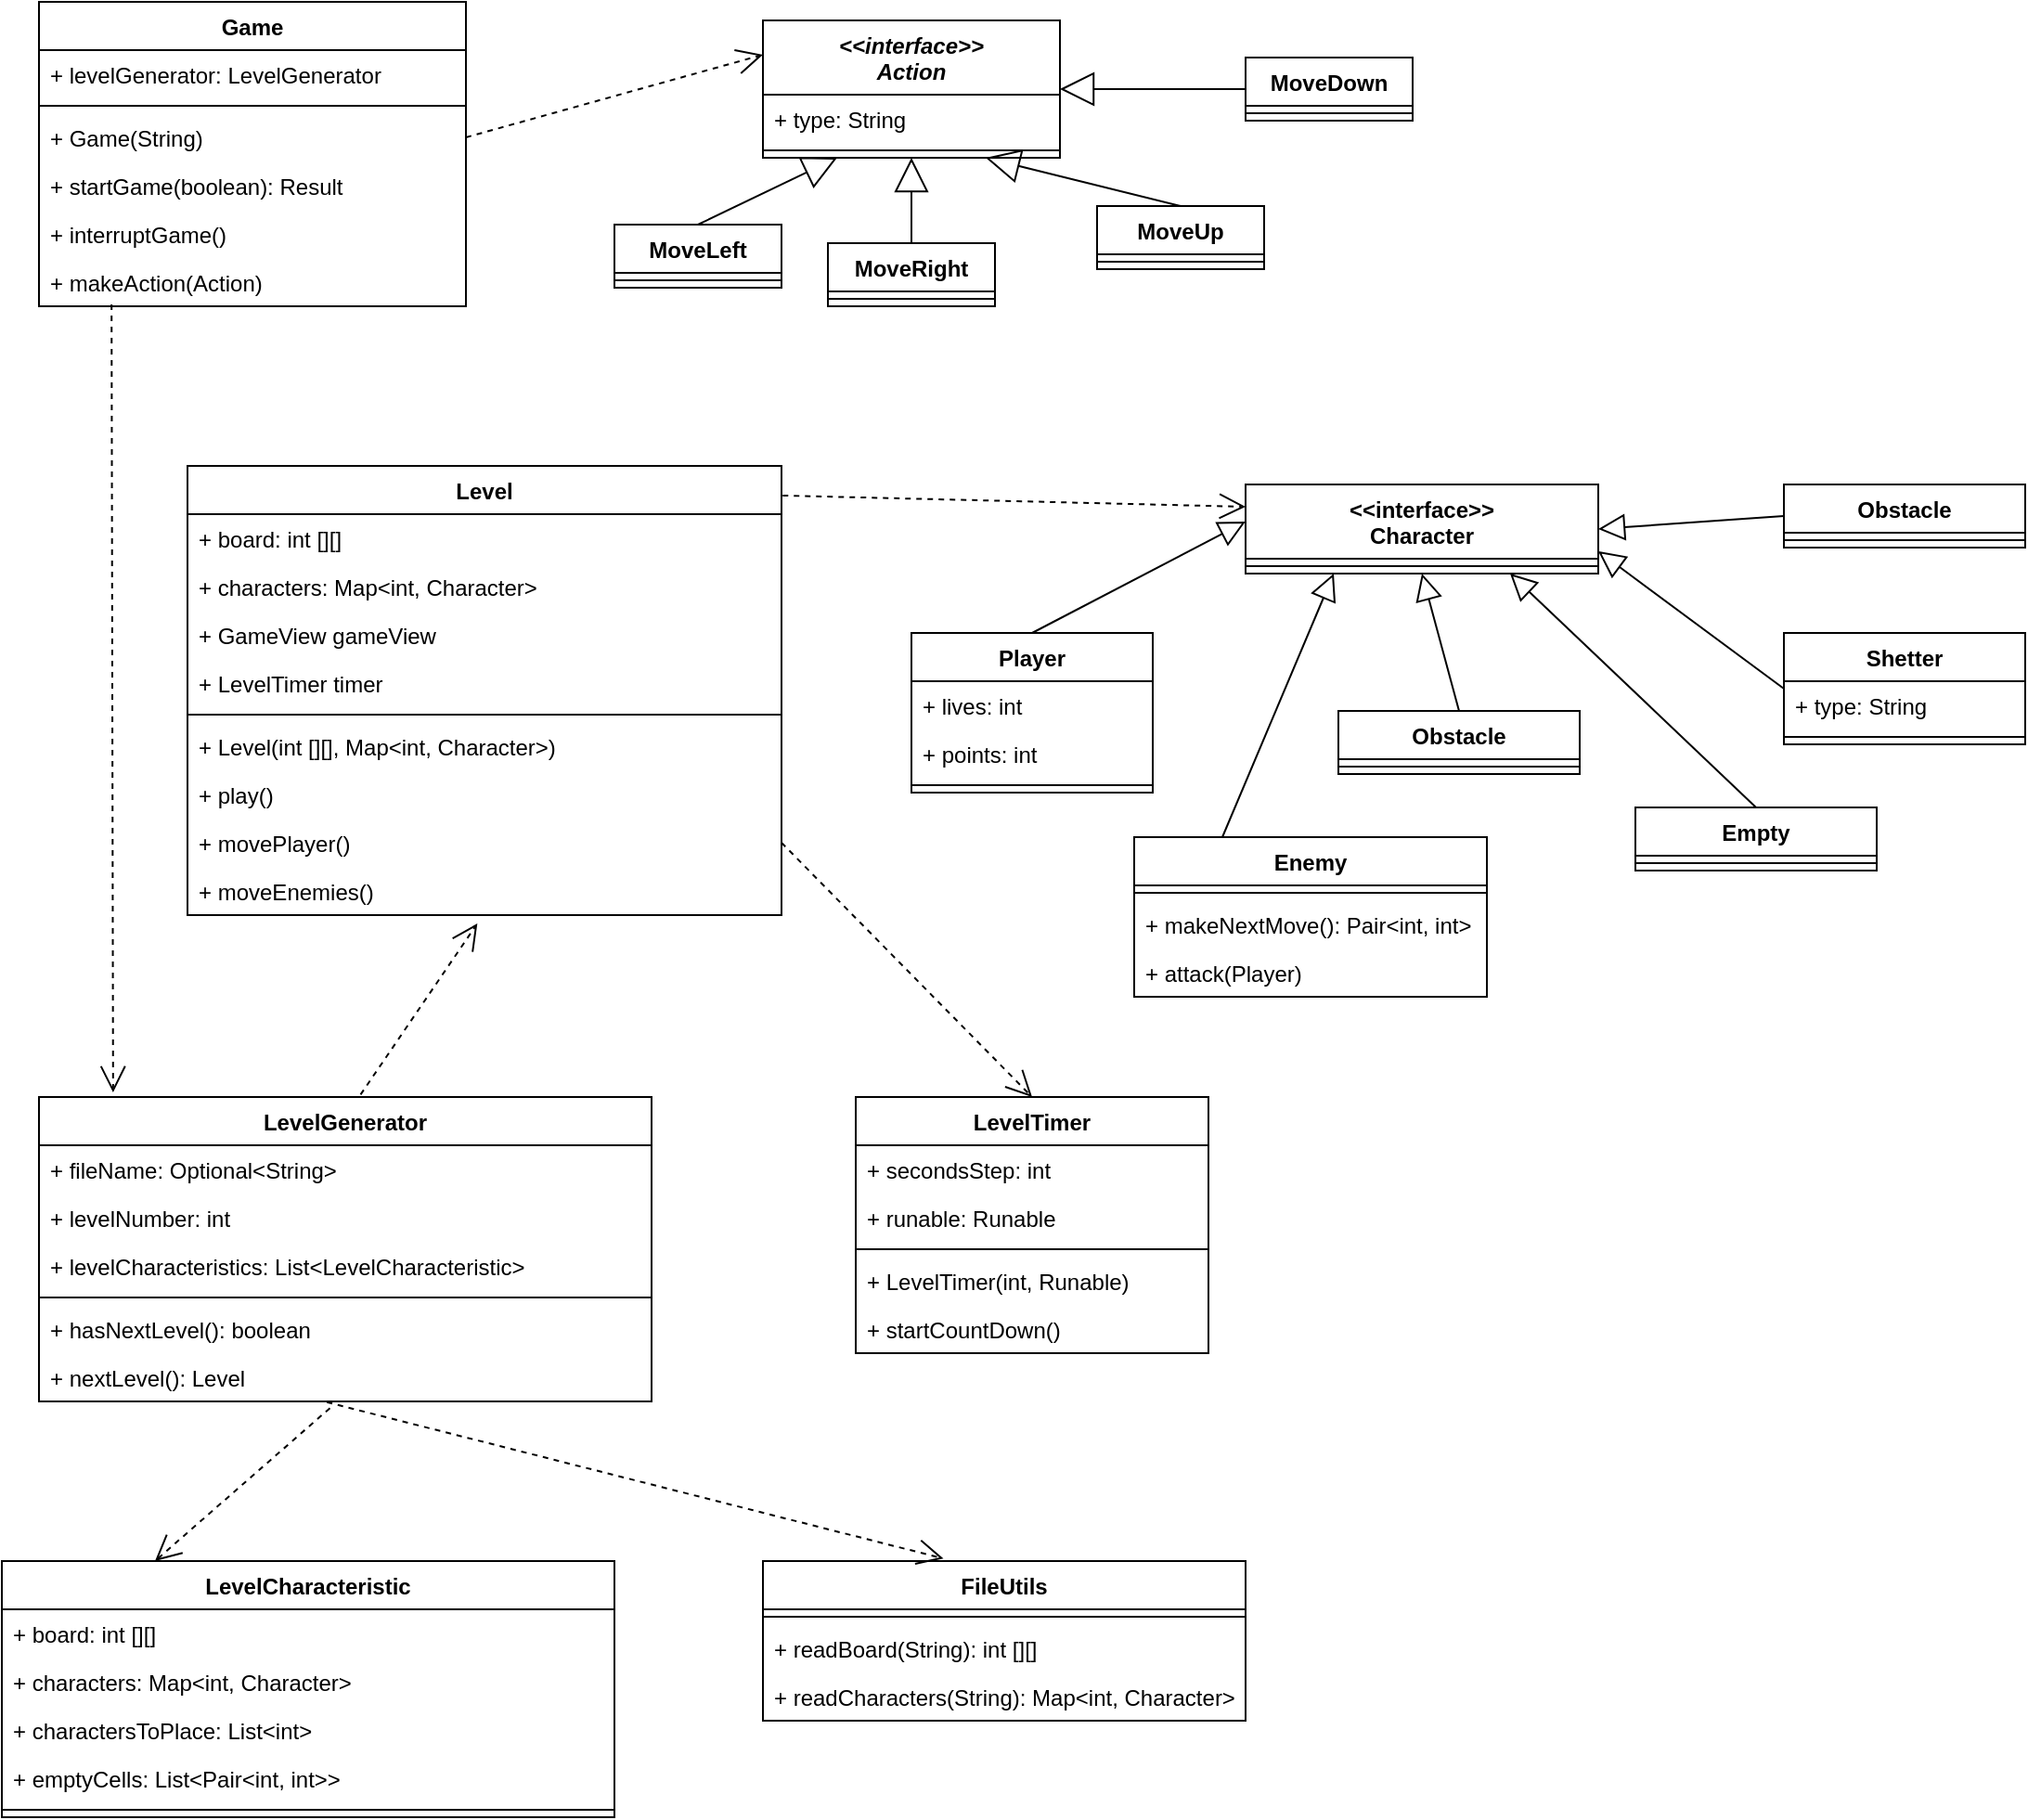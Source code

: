 <mxfile version="16.5.1" type="device"><diagram name="Page-1" id="5f0bae14-7c28-e335-631c-24af17079c00"><mxGraphModel dx="2700" dy="1756" grid="1" gridSize="10" guides="1" tooltips="1" connect="1" arrows="1" fold="1" page="1" pageScale="1" pageWidth="4681" pageHeight="3300" background="none" math="0" shadow="0"><root><mxCell id="0"/><mxCell id="1" parent="0"/><mxCell id="LyayD2E6lX-VAmwV8kCB-70" value="&lt;&lt;interface&gt;&gt;&#10;Action" style="swimlane;fontStyle=3;align=center;verticalAlign=top;childLayout=stackLayout;horizontal=1;startSize=40;horizontalStack=0;resizeParent=1;resizeParentMax=0;resizeLast=0;collapsible=1;marginBottom=0;" vertex="1" parent="1"><mxGeometry x="1370" y="460" width="160" height="74" as="geometry"/></mxCell><mxCell id="LyayD2E6lX-VAmwV8kCB-71" value="+ type: String" style="text;strokeColor=none;fillColor=none;align=left;verticalAlign=top;spacingLeft=4;spacingRight=4;overflow=hidden;rotatable=0;points=[[0,0.5],[1,0.5]];portConstraint=eastwest;" vertex="1" parent="LyayD2E6lX-VAmwV8kCB-70"><mxGeometry y="40" width="160" height="26" as="geometry"/></mxCell><mxCell id="LyayD2E6lX-VAmwV8kCB-72" value="" style="line;strokeWidth=1;fillColor=none;align=left;verticalAlign=middle;spacingTop=-1;spacingLeft=3;spacingRight=3;rotatable=0;labelPosition=right;points=[];portConstraint=eastwest;" vertex="1" parent="LyayD2E6lX-VAmwV8kCB-70"><mxGeometry y="66" width="160" height="8" as="geometry"/></mxCell><mxCell id="LyayD2E6lX-VAmwV8kCB-73" value="MoveLeft" style="swimlane;fontStyle=1;align=center;verticalAlign=top;childLayout=stackLayout;horizontal=1;startSize=26;horizontalStack=0;resizeParent=1;resizeParentMax=0;resizeLast=0;collapsible=1;marginBottom=0;" vertex="1" parent="1"><mxGeometry x="1290" y="570" width="90" height="34" as="geometry"/></mxCell><mxCell id="LyayD2E6lX-VAmwV8kCB-74" value="" style="line;strokeWidth=1;fillColor=none;align=left;verticalAlign=middle;spacingTop=-1;spacingLeft=3;spacingRight=3;rotatable=0;labelPosition=right;points=[];portConstraint=eastwest;" vertex="1" parent="LyayD2E6lX-VAmwV8kCB-73"><mxGeometry y="26" width="90" height="8" as="geometry"/></mxCell><mxCell id="LyayD2E6lX-VAmwV8kCB-75" value="" style="endArrow=block;endSize=16;endFill=0;html=1;exitX=0.5;exitY=0;exitDx=0;exitDy=0;entryX=0.25;entryY=1;entryDx=0;entryDy=0;" edge="1" parent="1" source="LyayD2E6lX-VAmwV8kCB-73" target="LyayD2E6lX-VAmwV8kCB-70"><mxGeometry width="160" relative="1" as="geometry"><mxPoint x="1245" y="680" as="sourcePoint"/><mxPoint x="1489.92" y="548.73" as="targetPoint"/></mxGeometry></mxCell><mxCell id="LyayD2E6lX-VAmwV8kCB-76" value="MoveRight" style="swimlane;fontStyle=1;align=center;verticalAlign=top;childLayout=stackLayout;horizontal=1;startSize=26;horizontalStack=0;resizeParent=1;resizeParentMax=0;resizeLast=0;collapsible=1;marginBottom=0;" vertex="1" parent="1"><mxGeometry x="1405" y="580" width="90" height="34" as="geometry"/></mxCell><mxCell id="LyayD2E6lX-VAmwV8kCB-77" value="" style="line;strokeWidth=1;fillColor=none;align=left;verticalAlign=middle;spacingTop=-1;spacingLeft=3;spacingRight=3;rotatable=0;labelPosition=right;points=[];portConstraint=eastwest;" vertex="1" parent="LyayD2E6lX-VAmwV8kCB-76"><mxGeometry y="26" width="90" height="8" as="geometry"/></mxCell><mxCell id="LyayD2E6lX-VAmwV8kCB-78" value="MoveUp" style="swimlane;fontStyle=1;align=center;verticalAlign=top;childLayout=stackLayout;horizontal=1;startSize=26;horizontalStack=0;resizeParent=1;resizeParentMax=0;resizeLast=0;collapsible=1;marginBottom=0;" vertex="1" parent="1"><mxGeometry x="1550" y="560" width="90" height="34" as="geometry"/></mxCell><mxCell id="LyayD2E6lX-VAmwV8kCB-79" value="" style="line;strokeWidth=1;fillColor=none;align=left;verticalAlign=middle;spacingTop=-1;spacingLeft=3;spacingRight=3;rotatable=0;labelPosition=right;points=[];portConstraint=eastwest;" vertex="1" parent="LyayD2E6lX-VAmwV8kCB-78"><mxGeometry y="26" width="90" height="8" as="geometry"/></mxCell><mxCell id="LyayD2E6lX-VAmwV8kCB-80" value="MoveDown" style="swimlane;fontStyle=1;align=center;verticalAlign=top;childLayout=stackLayout;horizontal=1;startSize=26;horizontalStack=0;resizeParent=1;resizeParentMax=0;resizeLast=0;collapsible=1;marginBottom=0;" vertex="1" parent="1"><mxGeometry x="1630" y="480" width="90" height="34" as="geometry"/></mxCell><mxCell id="LyayD2E6lX-VAmwV8kCB-81" value="" style="line;strokeWidth=1;fillColor=none;align=left;verticalAlign=middle;spacingTop=-1;spacingLeft=3;spacingRight=3;rotatable=0;labelPosition=right;points=[];portConstraint=eastwest;" vertex="1" parent="LyayD2E6lX-VAmwV8kCB-80"><mxGeometry y="26" width="90" height="8" as="geometry"/></mxCell><mxCell id="LyayD2E6lX-VAmwV8kCB-82" value="" style="endArrow=block;endSize=16;endFill=0;html=1;exitX=0.5;exitY=0;exitDx=0;exitDy=0;entryX=0.5;entryY=1;entryDx=0;entryDy=0;" edge="1" parent="1" source="LyayD2E6lX-VAmwV8kCB-76" target="LyayD2E6lX-VAmwV8kCB-70"><mxGeometry width="160" relative="1" as="geometry"><mxPoint x="1390" y="630" as="sourcePoint"/><mxPoint x="1530" y="540" as="targetPoint"/></mxGeometry></mxCell><mxCell id="LyayD2E6lX-VAmwV8kCB-83" value="" style="endArrow=block;endSize=16;endFill=0;html=1;exitX=0.5;exitY=0;exitDx=0;exitDy=0;entryX=0.75;entryY=1;entryDx=0;entryDy=0;" edge="1" parent="1" source="LyayD2E6lX-VAmwV8kCB-78" target="LyayD2E6lX-VAmwV8kCB-70"><mxGeometry width="160" relative="1" as="geometry"><mxPoint x="1580" y="630" as="sourcePoint"/><mxPoint x="1500" y="560" as="targetPoint"/></mxGeometry></mxCell><mxCell id="LyayD2E6lX-VAmwV8kCB-84" value="" style="endArrow=block;endSize=16;endFill=0;html=1;exitX=0;exitY=0.5;exitDx=0;exitDy=0;entryX=1;entryY=0.5;entryDx=0;entryDy=0;" edge="1" parent="1" source="LyayD2E6lX-VAmwV8kCB-80" target="LyayD2E6lX-VAmwV8kCB-70"><mxGeometry width="160" relative="1" as="geometry"><mxPoint x="1720" y="630" as="sourcePoint"/><mxPoint x="1540" y="497" as="targetPoint"/></mxGeometry></mxCell><mxCell id="LyayD2E6lX-VAmwV8kCB-85" value="Game" style="swimlane;fontStyle=1;align=center;verticalAlign=top;childLayout=stackLayout;horizontal=1;startSize=26;horizontalStack=0;resizeParent=1;resizeParentMax=0;resizeLast=0;collapsible=1;marginBottom=0;" vertex="1" parent="1"><mxGeometry x="980" y="450" width="230" height="164" as="geometry"/></mxCell><mxCell id="LyayD2E6lX-VAmwV8kCB-86" value="+ levelGenerator: LevelGenerator" style="text;strokeColor=none;fillColor=none;align=left;verticalAlign=top;spacingLeft=4;spacingRight=4;overflow=hidden;rotatable=0;points=[[0,0.5],[1,0.5]];portConstraint=eastwest;" vertex="1" parent="LyayD2E6lX-VAmwV8kCB-85"><mxGeometry y="26" width="230" height="26" as="geometry"/></mxCell><mxCell id="LyayD2E6lX-VAmwV8kCB-87" value="" style="line;strokeWidth=1;fillColor=none;align=left;verticalAlign=middle;spacingTop=-1;spacingLeft=3;spacingRight=3;rotatable=0;labelPosition=right;points=[];portConstraint=eastwest;" vertex="1" parent="LyayD2E6lX-VAmwV8kCB-85"><mxGeometry y="52" width="230" height="8" as="geometry"/></mxCell><mxCell id="LyayD2E6lX-VAmwV8kCB-88" value="+ Game(String)" style="text;strokeColor=none;fillColor=none;align=left;verticalAlign=top;spacingLeft=4;spacingRight=4;overflow=hidden;rotatable=0;points=[[0,0.5],[1,0.5]];portConstraint=eastwest;" vertex="1" parent="LyayD2E6lX-VAmwV8kCB-85"><mxGeometry y="60" width="230" height="26" as="geometry"/></mxCell><mxCell id="LyayD2E6lX-VAmwV8kCB-89" value="+ startGame(boolean): Result" style="text;strokeColor=none;fillColor=none;align=left;verticalAlign=top;spacingLeft=4;spacingRight=4;overflow=hidden;rotatable=0;points=[[0,0.5],[1,0.5]];portConstraint=eastwest;" vertex="1" parent="LyayD2E6lX-VAmwV8kCB-85"><mxGeometry y="86" width="230" height="26" as="geometry"/></mxCell><mxCell id="LyayD2E6lX-VAmwV8kCB-90" value="+ interruptGame()" style="text;strokeColor=none;fillColor=none;align=left;verticalAlign=top;spacingLeft=4;spacingRight=4;overflow=hidden;rotatable=0;points=[[0,0.5],[1,0.5]];portConstraint=eastwest;" vertex="1" parent="LyayD2E6lX-VAmwV8kCB-85"><mxGeometry y="112" width="230" height="26" as="geometry"/></mxCell><mxCell id="LyayD2E6lX-VAmwV8kCB-91" value="+ makeAction(Action)" style="text;strokeColor=none;fillColor=none;align=left;verticalAlign=top;spacingLeft=4;spacingRight=4;overflow=hidden;rotatable=0;points=[[0,0.5],[1,0.5]];portConstraint=eastwest;" vertex="1" parent="LyayD2E6lX-VAmwV8kCB-85"><mxGeometry y="138" width="230" height="26" as="geometry"/></mxCell><mxCell id="LyayD2E6lX-VAmwV8kCB-92" value="LevelGenerator" style="swimlane;fontStyle=1;align=center;verticalAlign=top;childLayout=stackLayout;horizontal=1;startSize=26;horizontalStack=0;resizeParent=1;resizeParentMax=0;resizeLast=0;collapsible=1;marginBottom=0;" vertex="1" parent="1"><mxGeometry x="980" y="1040" width="330" height="164" as="geometry"/></mxCell><mxCell id="LyayD2E6lX-VAmwV8kCB-93" value="+ fileName: Optional&lt;String&gt;" style="text;strokeColor=none;fillColor=none;align=left;verticalAlign=top;spacingLeft=4;spacingRight=4;overflow=hidden;rotatable=0;points=[[0,0.5],[1,0.5]];portConstraint=eastwest;" vertex="1" parent="LyayD2E6lX-VAmwV8kCB-92"><mxGeometry y="26" width="330" height="26" as="geometry"/></mxCell><mxCell id="LyayD2E6lX-VAmwV8kCB-94" value="+ levelNumber: int" style="text;strokeColor=none;fillColor=none;align=left;verticalAlign=top;spacingLeft=4;spacingRight=4;overflow=hidden;rotatable=0;points=[[0,0.5],[1,0.5]];portConstraint=eastwest;" vertex="1" parent="LyayD2E6lX-VAmwV8kCB-92"><mxGeometry y="52" width="330" height="26" as="geometry"/></mxCell><mxCell id="LyayD2E6lX-VAmwV8kCB-95" value="+ levelCharacteristics: List&lt;LevelCharacteristic&gt;" style="text;strokeColor=none;fillColor=none;align=left;verticalAlign=top;spacingLeft=4;spacingRight=4;overflow=hidden;rotatable=0;points=[[0,0.5],[1,0.5]];portConstraint=eastwest;" vertex="1" parent="LyayD2E6lX-VAmwV8kCB-92"><mxGeometry y="78" width="330" height="26" as="geometry"/></mxCell><mxCell id="LyayD2E6lX-VAmwV8kCB-96" value="" style="line;strokeWidth=1;fillColor=none;align=left;verticalAlign=middle;spacingTop=-1;spacingLeft=3;spacingRight=3;rotatable=0;labelPosition=right;points=[];portConstraint=eastwest;" vertex="1" parent="LyayD2E6lX-VAmwV8kCB-92"><mxGeometry y="104" width="330" height="8" as="geometry"/></mxCell><mxCell id="LyayD2E6lX-VAmwV8kCB-97" value="+ hasNextLevel(): boolean" style="text;strokeColor=none;fillColor=none;align=left;verticalAlign=top;spacingLeft=4;spacingRight=4;overflow=hidden;rotatable=0;points=[[0,0.5],[1,0.5]];portConstraint=eastwest;" vertex="1" parent="LyayD2E6lX-VAmwV8kCB-92"><mxGeometry y="112" width="330" height="26" as="geometry"/></mxCell><mxCell id="LyayD2E6lX-VAmwV8kCB-98" value="+ nextLevel(): Level" style="text;strokeColor=none;fillColor=none;align=left;verticalAlign=top;spacingLeft=4;spacingRight=4;overflow=hidden;rotatable=0;points=[[0,0.5],[1,0.5]];portConstraint=eastwest;" vertex="1" parent="LyayD2E6lX-VAmwV8kCB-92"><mxGeometry y="138" width="330" height="26" as="geometry"/></mxCell><mxCell id="LyayD2E6lX-VAmwV8kCB-99" value="" style="endArrow=open;endFill=1;endSize=12;html=1;rounded=0;dashed=1;exitX=0.17;exitY=0.962;exitDx=0;exitDy=0;exitPerimeter=0;entryX=0.121;entryY=-0.015;entryDx=0;entryDy=0;entryPerimeter=0;" edge="1" parent="1" source="LyayD2E6lX-VAmwV8kCB-91" target="LyayD2E6lX-VAmwV8kCB-92"><mxGeometry width="160" relative="1" as="geometry"><mxPoint x="1040" y="640" as="sourcePoint"/><mxPoint x="1040" y="1000" as="targetPoint"/><Array as="points"/></mxGeometry></mxCell><mxCell id="LyayD2E6lX-VAmwV8kCB-100" value="LevelCharacteristic" style="swimlane;fontStyle=1;align=center;verticalAlign=top;childLayout=stackLayout;horizontal=1;startSize=26;horizontalStack=0;resizeParent=1;resizeParentMax=0;resizeLast=0;collapsible=1;marginBottom=0;" vertex="1" parent="1"><mxGeometry x="960" y="1290" width="330" height="138" as="geometry"/></mxCell><mxCell id="LyayD2E6lX-VAmwV8kCB-101" value="+ board: int [][]" style="text;strokeColor=none;fillColor=none;align=left;verticalAlign=top;spacingLeft=4;spacingRight=4;overflow=hidden;rotatable=0;points=[[0,0.5],[1,0.5]];portConstraint=eastwest;" vertex="1" parent="LyayD2E6lX-VAmwV8kCB-100"><mxGeometry y="26" width="330" height="26" as="geometry"/></mxCell><mxCell id="LyayD2E6lX-VAmwV8kCB-102" value="+ characters: Map&lt;int, Character&gt;" style="text;strokeColor=none;fillColor=none;align=left;verticalAlign=top;spacingLeft=4;spacingRight=4;overflow=hidden;rotatable=0;points=[[0,0.5],[1,0.5]];portConstraint=eastwest;" vertex="1" parent="LyayD2E6lX-VAmwV8kCB-100"><mxGeometry y="52" width="330" height="26" as="geometry"/></mxCell><mxCell id="LyayD2E6lX-VAmwV8kCB-103" value="+ charactersToPlace: List&lt;int&gt;" style="text;strokeColor=none;fillColor=none;align=left;verticalAlign=top;spacingLeft=4;spacingRight=4;overflow=hidden;rotatable=0;points=[[0,0.5],[1,0.5]];portConstraint=eastwest;" vertex="1" parent="LyayD2E6lX-VAmwV8kCB-100"><mxGeometry y="78" width="330" height="26" as="geometry"/></mxCell><mxCell id="LyayD2E6lX-VAmwV8kCB-104" value="+ emptyCells: List&lt;Pair&lt;int, int&gt;&gt;" style="text;strokeColor=none;fillColor=none;align=left;verticalAlign=top;spacingLeft=4;spacingRight=4;overflow=hidden;rotatable=0;points=[[0,0.5],[1,0.5]];portConstraint=eastwest;" vertex="1" parent="LyayD2E6lX-VAmwV8kCB-100"><mxGeometry y="104" width="330" height="26" as="geometry"/></mxCell><mxCell id="LyayD2E6lX-VAmwV8kCB-105" value="" style="line;strokeWidth=1;fillColor=none;align=left;verticalAlign=middle;spacingTop=-1;spacingLeft=3;spacingRight=3;rotatable=0;labelPosition=right;points=[];portConstraint=eastwest;" vertex="1" parent="LyayD2E6lX-VAmwV8kCB-100"><mxGeometry y="130" width="330" height="8" as="geometry"/></mxCell><mxCell id="LyayD2E6lX-VAmwV8kCB-106" value="FileUtils" style="swimlane;fontStyle=1;align=center;verticalAlign=top;childLayout=stackLayout;horizontal=1;startSize=26;horizontalStack=0;resizeParent=1;resizeParentMax=0;resizeLast=0;collapsible=1;marginBottom=0;" vertex="1" parent="1"><mxGeometry x="1370" y="1290" width="260" height="86" as="geometry"/></mxCell><mxCell id="LyayD2E6lX-VAmwV8kCB-107" value="" style="line;strokeWidth=1;fillColor=none;align=left;verticalAlign=middle;spacingTop=-1;spacingLeft=3;spacingRight=3;rotatable=0;labelPosition=right;points=[];portConstraint=eastwest;" vertex="1" parent="LyayD2E6lX-VAmwV8kCB-106"><mxGeometry y="26" width="260" height="8" as="geometry"/></mxCell><mxCell id="LyayD2E6lX-VAmwV8kCB-108" value="+ readBoard(String): int [][]" style="text;strokeColor=none;fillColor=none;align=left;verticalAlign=top;spacingLeft=4;spacingRight=4;overflow=hidden;rotatable=0;points=[[0,0.5],[1,0.5]];portConstraint=eastwest;" vertex="1" parent="LyayD2E6lX-VAmwV8kCB-106"><mxGeometry y="34" width="260" height="26" as="geometry"/></mxCell><mxCell id="LyayD2E6lX-VAmwV8kCB-109" value="+ readCharacters(String): Map&lt;int, Character&gt;" style="text;strokeColor=none;fillColor=none;align=left;verticalAlign=top;spacingLeft=4;spacingRight=4;overflow=hidden;rotatable=0;points=[[0,0.5],[1,0.5]];portConstraint=eastwest;" vertex="1" parent="LyayD2E6lX-VAmwV8kCB-106"><mxGeometry y="60" width="260" height="26" as="geometry"/></mxCell><mxCell id="LyayD2E6lX-VAmwV8kCB-110" value="Level" style="swimlane;fontStyle=1;align=center;verticalAlign=top;childLayout=stackLayout;horizontal=1;startSize=26;horizontalStack=0;resizeParent=1;resizeParentMax=0;resizeLast=0;collapsible=1;marginBottom=0;" vertex="1" parent="1"><mxGeometry x="1060" y="700" width="320" height="242" as="geometry"/></mxCell><mxCell id="LyayD2E6lX-VAmwV8kCB-111" value="+ board: int [][]" style="text;strokeColor=none;fillColor=none;align=left;verticalAlign=top;spacingLeft=4;spacingRight=4;overflow=hidden;rotatable=0;points=[[0,0.5],[1,0.5]];portConstraint=eastwest;" vertex="1" parent="LyayD2E6lX-VAmwV8kCB-110"><mxGeometry y="26" width="320" height="26" as="geometry"/></mxCell><mxCell id="LyayD2E6lX-VAmwV8kCB-112" value="+ characters: Map&lt;int, Character&gt;" style="text;strokeColor=none;fillColor=none;align=left;verticalAlign=top;spacingLeft=4;spacingRight=4;overflow=hidden;rotatable=0;points=[[0,0.5],[1,0.5]];portConstraint=eastwest;" vertex="1" parent="LyayD2E6lX-VAmwV8kCB-110"><mxGeometry y="52" width="320" height="26" as="geometry"/></mxCell><mxCell id="LyayD2E6lX-VAmwV8kCB-113" value="+ GameView gameView" style="text;strokeColor=none;fillColor=none;align=left;verticalAlign=top;spacingLeft=4;spacingRight=4;overflow=hidden;rotatable=0;points=[[0,0.5],[1,0.5]];portConstraint=eastwest;" vertex="1" parent="LyayD2E6lX-VAmwV8kCB-110"><mxGeometry y="78" width="320" height="26" as="geometry"/></mxCell><mxCell id="LyayD2E6lX-VAmwV8kCB-114" value="+ LevelTimer timer" style="text;strokeColor=none;fillColor=none;align=left;verticalAlign=top;spacingLeft=4;spacingRight=4;overflow=hidden;rotatable=0;points=[[0,0.5],[1,0.5]];portConstraint=eastwest;" vertex="1" parent="LyayD2E6lX-VAmwV8kCB-110"><mxGeometry y="104" width="320" height="26" as="geometry"/></mxCell><mxCell id="LyayD2E6lX-VAmwV8kCB-115" value="" style="line;strokeWidth=1;fillColor=none;align=left;verticalAlign=middle;spacingTop=-1;spacingLeft=3;spacingRight=3;rotatable=0;labelPosition=right;points=[];portConstraint=eastwest;" vertex="1" parent="LyayD2E6lX-VAmwV8kCB-110"><mxGeometry y="130" width="320" height="8" as="geometry"/></mxCell><mxCell id="LyayD2E6lX-VAmwV8kCB-116" value="+ Level(int [][], Map&lt;int, Character&gt;)" style="text;strokeColor=none;fillColor=none;align=left;verticalAlign=top;spacingLeft=4;spacingRight=4;overflow=hidden;rotatable=0;points=[[0,0.5],[1,0.5]];portConstraint=eastwest;" vertex="1" parent="LyayD2E6lX-VAmwV8kCB-110"><mxGeometry y="138" width="320" height="26" as="geometry"/></mxCell><mxCell id="LyayD2E6lX-VAmwV8kCB-117" value="+ play()" style="text;strokeColor=none;fillColor=none;align=left;verticalAlign=top;spacingLeft=4;spacingRight=4;overflow=hidden;rotatable=0;points=[[0,0.5],[1,0.5]];portConstraint=eastwest;" vertex="1" parent="LyayD2E6lX-VAmwV8kCB-110"><mxGeometry y="164" width="320" height="26" as="geometry"/></mxCell><mxCell id="LyayD2E6lX-VAmwV8kCB-118" value="+ movePlayer()" style="text;strokeColor=none;fillColor=none;align=left;verticalAlign=top;spacingLeft=4;spacingRight=4;overflow=hidden;rotatable=0;points=[[0,0.5],[1,0.5]];portConstraint=eastwest;" vertex="1" parent="LyayD2E6lX-VAmwV8kCB-110"><mxGeometry y="190" width="320" height="26" as="geometry"/></mxCell><mxCell id="LyayD2E6lX-VAmwV8kCB-119" value="+ moveEnemies()" style="text;strokeColor=none;fillColor=none;align=left;verticalAlign=top;spacingLeft=4;spacingRight=4;overflow=hidden;rotatable=0;points=[[0,0.5],[1,0.5]];portConstraint=eastwest;" vertex="1" parent="LyayD2E6lX-VAmwV8kCB-110"><mxGeometry y="216" width="320" height="26" as="geometry"/></mxCell><mxCell id="LyayD2E6lX-VAmwV8kCB-120" value="LevelTimer" style="swimlane;fontStyle=1;align=center;verticalAlign=top;childLayout=stackLayout;horizontal=1;startSize=26;horizontalStack=0;resizeParent=1;resizeParentMax=0;resizeLast=0;collapsible=1;marginBottom=0;" vertex="1" parent="1"><mxGeometry x="1420" y="1040" width="190" height="138" as="geometry"/></mxCell><mxCell id="LyayD2E6lX-VAmwV8kCB-121" value="+ secondsStep: int" style="text;strokeColor=none;fillColor=none;align=left;verticalAlign=top;spacingLeft=4;spacingRight=4;overflow=hidden;rotatable=0;points=[[0,0.5],[1,0.5]];portConstraint=eastwest;" vertex="1" parent="LyayD2E6lX-VAmwV8kCB-120"><mxGeometry y="26" width="190" height="26" as="geometry"/></mxCell><mxCell id="LyayD2E6lX-VAmwV8kCB-122" value="+ runable: Runable" style="text;strokeColor=none;fillColor=none;align=left;verticalAlign=top;spacingLeft=4;spacingRight=4;overflow=hidden;rotatable=0;points=[[0,0.5],[1,0.5]];portConstraint=eastwest;" vertex="1" parent="LyayD2E6lX-VAmwV8kCB-120"><mxGeometry y="52" width="190" height="26" as="geometry"/></mxCell><mxCell id="LyayD2E6lX-VAmwV8kCB-123" value="" style="line;strokeWidth=1;fillColor=none;align=left;verticalAlign=middle;spacingTop=-1;spacingLeft=3;spacingRight=3;rotatable=0;labelPosition=right;points=[];portConstraint=eastwest;" vertex="1" parent="LyayD2E6lX-VAmwV8kCB-120"><mxGeometry y="78" width="190" height="8" as="geometry"/></mxCell><mxCell id="LyayD2E6lX-VAmwV8kCB-124" value="+ LevelTimer(int, Runable)" style="text;strokeColor=none;fillColor=none;align=left;verticalAlign=top;spacingLeft=4;spacingRight=4;overflow=hidden;rotatable=0;points=[[0,0.5],[1,0.5]];portConstraint=eastwest;" vertex="1" parent="LyayD2E6lX-VAmwV8kCB-120"><mxGeometry y="86" width="190" height="26" as="geometry"/></mxCell><mxCell id="LyayD2E6lX-VAmwV8kCB-125" value="+ startCountDown()" style="text;strokeColor=none;fillColor=none;align=left;verticalAlign=top;spacingLeft=4;spacingRight=4;overflow=hidden;rotatable=0;points=[[0,0.5],[1,0.5]];portConstraint=eastwest;" vertex="1" parent="LyayD2E6lX-VAmwV8kCB-120"><mxGeometry y="112" width="190" height="26" as="geometry"/></mxCell><mxCell id="LyayD2E6lX-VAmwV8kCB-126" value="&lt;&lt;interface&gt;&gt;&#10;Character" style="swimlane;fontStyle=1;align=center;verticalAlign=top;childLayout=stackLayout;horizontal=1;startSize=40;horizontalStack=0;resizeParent=1;resizeParentMax=0;resizeLast=0;collapsible=1;marginBottom=0;" vertex="1" parent="1"><mxGeometry x="1630" y="710" width="190" height="48" as="geometry"/></mxCell><mxCell id="LyayD2E6lX-VAmwV8kCB-127" value="" style="line;strokeWidth=1;fillColor=none;align=left;verticalAlign=middle;spacingTop=-1;spacingLeft=3;spacingRight=3;rotatable=0;labelPosition=right;points=[];portConstraint=eastwest;" vertex="1" parent="LyayD2E6lX-VAmwV8kCB-126"><mxGeometry y="40" width="190" height="8" as="geometry"/></mxCell><mxCell id="LyayD2E6lX-VAmwV8kCB-128" value="Player" style="swimlane;fontStyle=1;align=center;verticalAlign=top;childLayout=stackLayout;horizontal=1;startSize=26;horizontalStack=0;resizeParent=1;resizeParentMax=0;resizeLast=0;collapsible=1;marginBottom=0;" vertex="1" parent="1"><mxGeometry x="1450" y="790" width="130" height="86" as="geometry"/></mxCell><mxCell id="LyayD2E6lX-VAmwV8kCB-129" value="+ lives: int" style="text;strokeColor=none;fillColor=none;align=left;verticalAlign=top;spacingLeft=4;spacingRight=4;overflow=hidden;rotatable=0;points=[[0,0.5],[1,0.5]];portConstraint=eastwest;" vertex="1" parent="LyayD2E6lX-VAmwV8kCB-128"><mxGeometry y="26" width="130" height="26" as="geometry"/></mxCell><mxCell id="LyayD2E6lX-VAmwV8kCB-130" value="+ points: int" style="text;strokeColor=none;fillColor=none;align=left;verticalAlign=top;spacingLeft=4;spacingRight=4;overflow=hidden;rotatable=0;points=[[0,0.5],[1,0.5]];portConstraint=eastwest;" vertex="1" parent="LyayD2E6lX-VAmwV8kCB-128"><mxGeometry y="52" width="130" height="26" as="geometry"/></mxCell><mxCell id="LyayD2E6lX-VAmwV8kCB-131" value="" style="line;strokeWidth=1;fillColor=none;align=left;verticalAlign=middle;spacingTop=-1;spacingLeft=3;spacingRight=3;rotatable=0;labelPosition=right;points=[];portConstraint=eastwest;" vertex="1" parent="LyayD2E6lX-VAmwV8kCB-128"><mxGeometry y="78" width="130" height="8" as="geometry"/></mxCell><mxCell id="LyayD2E6lX-VAmwV8kCB-132" value="Enemy" style="swimlane;fontStyle=1;align=center;verticalAlign=top;childLayout=stackLayout;horizontal=1;startSize=26;horizontalStack=0;resizeParent=1;resizeParentMax=0;resizeLast=0;collapsible=1;marginBottom=0;" vertex="1" parent="1"><mxGeometry x="1570" y="900" width="190" height="86" as="geometry"/></mxCell><mxCell id="LyayD2E6lX-VAmwV8kCB-133" value="" style="line;strokeWidth=1;fillColor=none;align=left;verticalAlign=middle;spacingTop=-1;spacingLeft=3;spacingRight=3;rotatable=0;labelPosition=right;points=[];portConstraint=eastwest;" vertex="1" parent="LyayD2E6lX-VAmwV8kCB-132"><mxGeometry y="26" width="190" height="8" as="geometry"/></mxCell><mxCell id="LyayD2E6lX-VAmwV8kCB-134" value="+ makeNextMove(): Pair&lt;int, int&gt;" style="text;strokeColor=none;fillColor=none;align=left;verticalAlign=top;spacingLeft=4;spacingRight=4;overflow=hidden;rotatable=0;points=[[0,0.5],[1,0.5]];portConstraint=eastwest;" vertex="1" parent="LyayD2E6lX-VAmwV8kCB-132"><mxGeometry y="34" width="190" height="26" as="geometry"/></mxCell><mxCell id="LyayD2E6lX-VAmwV8kCB-135" value="+ attack(Player)" style="text;strokeColor=none;fillColor=none;align=left;verticalAlign=top;spacingLeft=4;spacingRight=4;overflow=hidden;rotatable=0;points=[[0,0.5],[1,0.5]];portConstraint=eastwest;" vertex="1" parent="LyayD2E6lX-VAmwV8kCB-132"><mxGeometry y="60" width="190" height="26" as="geometry"/></mxCell><mxCell id="LyayD2E6lX-VAmwV8kCB-136" value="Obstacle" style="swimlane;fontStyle=1;align=center;verticalAlign=top;childLayout=stackLayout;horizontal=1;startSize=26;horizontalStack=0;resizeParent=1;resizeParentMax=0;resizeLast=0;collapsible=1;marginBottom=0;" vertex="1" parent="1"><mxGeometry x="1680" y="832" width="130" height="34" as="geometry"/></mxCell><mxCell id="LyayD2E6lX-VAmwV8kCB-137" value="" style="line;strokeWidth=1;fillColor=none;align=left;verticalAlign=middle;spacingTop=-1;spacingLeft=3;spacingRight=3;rotatable=0;labelPosition=right;points=[];portConstraint=eastwest;" vertex="1" parent="LyayD2E6lX-VAmwV8kCB-136"><mxGeometry y="26" width="130" height="8" as="geometry"/></mxCell><mxCell id="LyayD2E6lX-VAmwV8kCB-138" value="Obstacle" style="swimlane;fontStyle=1;align=center;verticalAlign=top;childLayout=stackLayout;horizontal=1;startSize=26;horizontalStack=0;resizeParent=1;resizeParentMax=0;resizeLast=0;collapsible=1;marginBottom=0;" vertex="1" parent="1"><mxGeometry x="1920" y="710" width="130" height="34" as="geometry"/></mxCell><mxCell id="LyayD2E6lX-VAmwV8kCB-139" value="" style="line;strokeWidth=1;fillColor=none;align=left;verticalAlign=middle;spacingTop=-1;spacingLeft=3;spacingRight=3;rotatable=0;labelPosition=right;points=[];portConstraint=eastwest;" vertex="1" parent="LyayD2E6lX-VAmwV8kCB-138"><mxGeometry y="26" width="130" height="8" as="geometry"/></mxCell><mxCell id="LyayD2E6lX-VAmwV8kCB-140" value="Empty" style="swimlane;fontStyle=1;align=center;verticalAlign=top;childLayout=stackLayout;horizontal=1;startSize=26;horizontalStack=0;resizeParent=1;resizeParentMax=0;resizeLast=0;collapsible=1;marginBottom=0;" vertex="1" parent="1"><mxGeometry x="1840" y="884" width="130" height="34" as="geometry"/></mxCell><mxCell id="LyayD2E6lX-VAmwV8kCB-141" value="" style="line;strokeWidth=1;fillColor=none;align=left;verticalAlign=middle;spacingTop=-1;spacingLeft=3;spacingRight=3;rotatable=0;labelPosition=right;points=[];portConstraint=eastwest;" vertex="1" parent="LyayD2E6lX-VAmwV8kCB-140"><mxGeometry y="26" width="130" height="8" as="geometry"/></mxCell><mxCell id="LyayD2E6lX-VAmwV8kCB-142" value="Shetter" style="swimlane;fontStyle=1;align=center;verticalAlign=top;childLayout=stackLayout;horizontal=1;startSize=26;horizontalStack=0;resizeParent=1;resizeParentMax=0;resizeLast=0;collapsible=1;marginBottom=0;" vertex="1" parent="1"><mxGeometry x="1920" y="790" width="130" height="60" as="geometry"/></mxCell><mxCell id="LyayD2E6lX-VAmwV8kCB-143" value="+ type: String" style="text;strokeColor=none;fillColor=none;align=left;verticalAlign=top;spacingLeft=4;spacingRight=4;overflow=hidden;rotatable=0;points=[[0,0.5],[1,0.5]];portConstraint=eastwest;" vertex="1" parent="LyayD2E6lX-VAmwV8kCB-142"><mxGeometry y="26" width="130" height="26" as="geometry"/></mxCell><mxCell id="LyayD2E6lX-VAmwV8kCB-144" value="" style="line;strokeWidth=1;fillColor=none;align=left;verticalAlign=middle;spacingTop=-1;spacingLeft=3;spacingRight=3;rotatable=0;labelPosition=right;points=[];portConstraint=eastwest;" vertex="1" parent="LyayD2E6lX-VAmwV8kCB-142"><mxGeometry y="52" width="130" height="8" as="geometry"/></mxCell><mxCell id="LyayD2E6lX-VAmwV8kCB-145" value="" style="endArrow=block;endFill=0;endSize=12;html=1;rounded=0;exitX=0.5;exitY=0;exitDx=0;exitDy=0;" edge="1" parent="1" source="LyayD2E6lX-VAmwV8kCB-128"><mxGeometry width="160" relative="1" as="geometry"><mxPoint x="1470" y="730" as="sourcePoint"/><mxPoint x="1630" y="730" as="targetPoint"/></mxGeometry></mxCell><mxCell id="LyayD2E6lX-VAmwV8kCB-146" value="" style="endArrow=block;endFill=0;endSize=12;html=1;rounded=0;exitX=0.25;exitY=0;exitDx=0;exitDy=0;entryX=0.25;entryY=1;entryDx=0;entryDy=0;" edge="1" parent="1" source="LyayD2E6lX-VAmwV8kCB-132" target="LyayD2E6lX-VAmwV8kCB-126"><mxGeometry width="160" relative="1" as="geometry"><mxPoint x="1610" y="820" as="sourcePoint"/><mxPoint x="1770" y="820" as="targetPoint"/></mxGeometry></mxCell><mxCell id="LyayD2E6lX-VAmwV8kCB-147" value="" style="endArrow=block;endFill=0;endSize=12;html=1;rounded=0;exitX=0.5;exitY=0;exitDx=0;exitDy=0;entryX=0.5;entryY=1;entryDx=0;entryDy=0;" edge="1" parent="1" source="LyayD2E6lX-VAmwV8kCB-136" target="LyayD2E6lX-VAmwV8kCB-126"><mxGeometry width="160" relative="1" as="geometry"><mxPoint x="1780" y="800" as="sourcePoint"/><mxPoint x="1940" y="800" as="targetPoint"/></mxGeometry></mxCell><mxCell id="LyayD2E6lX-VAmwV8kCB-148" value="" style="endArrow=block;endFill=0;endSize=12;html=1;rounded=0;exitX=0.5;exitY=0;exitDx=0;exitDy=0;entryX=0.75;entryY=1;entryDx=0;entryDy=0;" edge="1" parent="1" source="LyayD2E6lX-VAmwV8kCB-140" target="LyayD2E6lX-VAmwV8kCB-126"><mxGeometry width="160" relative="1" as="geometry"><mxPoint x="1860" y="809.57" as="sourcePoint"/><mxPoint x="2020" y="809.57" as="targetPoint"/></mxGeometry></mxCell><mxCell id="LyayD2E6lX-VAmwV8kCB-149" value="" style="endArrow=block;endFill=0;endSize=12;html=1;rounded=0;exitX=0;exitY=0.5;exitDx=0;exitDy=0;entryX=1;entryY=0.75;entryDx=0;entryDy=0;" edge="1" parent="1" source="LyayD2E6lX-VAmwV8kCB-142" target="LyayD2E6lX-VAmwV8kCB-126"><mxGeometry width="160" relative="1" as="geometry"><mxPoint x="1860" y="690" as="sourcePoint"/><mxPoint x="2020" y="690" as="targetPoint"/></mxGeometry></mxCell><mxCell id="LyayD2E6lX-VAmwV8kCB-150" value="" style="endArrow=block;endFill=0;endSize=12;html=1;rounded=0;exitX=0;exitY=0.5;exitDx=0;exitDy=0;entryX=1;entryY=0.5;entryDx=0;entryDy=0;" edge="1" parent="1" source="LyayD2E6lX-VAmwV8kCB-138" target="LyayD2E6lX-VAmwV8kCB-126"><mxGeometry width="160" relative="1" as="geometry"><mxPoint x="1940" y="670" as="sourcePoint"/><mxPoint x="2100" y="670" as="targetPoint"/></mxGeometry></mxCell><mxCell id="LyayD2E6lX-VAmwV8kCB-151" value="" style="endArrow=open;endFill=1;endSize=12;html=1;rounded=0;exitX=1;exitY=0.5;exitDx=0;exitDy=0;entryX=0;entryY=0.25;entryDx=0;entryDy=0;dashed=1;" edge="1" parent="1" source="LyayD2E6lX-VAmwV8kCB-88" target="LyayD2E6lX-VAmwV8kCB-70"><mxGeometry width="160" relative="1" as="geometry"><mxPoint x="1315" y="524" as="sourcePoint"/><mxPoint x="1475" y="524" as="targetPoint"/></mxGeometry></mxCell><mxCell id="LyayD2E6lX-VAmwV8kCB-152" value="" style="endArrow=open;endFill=1;endSize=12;html=1;rounded=0;dashed=1;exitX=0.525;exitY=-0.008;exitDx=0;exitDy=0;exitPerimeter=0;entryX=0.488;entryY=1.174;entryDx=0;entryDy=0;entryPerimeter=0;" edge="1" parent="1" source="LyayD2E6lX-VAmwV8kCB-92" target="LyayD2E6lX-VAmwV8kCB-119"><mxGeometry width="160" relative="1" as="geometry"><mxPoint x="1245" y="1000" as="sourcePoint"/><mxPoint x="1405" y="1000" as="targetPoint"/></mxGeometry></mxCell><mxCell id="LyayD2E6lX-VAmwV8kCB-153" value="" style="endArrow=open;endFill=1;endSize=12;html=1;rounded=0;dashed=1;exitX=1.002;exitY=0.066;exitDx=0;exitDy=0;exitPerimeter=0;entryX=0;entryY=0.25;entryDx=0;entryDy=0;" edge="1" parent="1" source="LyayD2E6lX-VAmwV8kCB-110" target="LyayD2E6lX-VAmwV8kCB-126"><mxGeometry width="160" relative="1" as="geometry"><mxPoint x="1405" y="720" as="sourcePoint"/><mxPoint x="1565" y="720" as="targetPoint"/></mxGeometry></mxCell><mxCell id="LyayD2E6lX-VAmwV8kCB-154" value="" style="endArrow=open;endFill=1;endSize=12;html=1;rounded=0;dashed=1;exitX=1;exitY=0.5;exitDx=0;exitDy=0;entryX=0.5;entryY=0;entryDx=0;entryDy=0;" edge="1" parent="1" source="LyayD2E6lX-VAmwV8kCB-118" target="LyayD2E6lX-VAmwV8kCB-120"><mxGeometry width="160" relative="1" as="geometry"><mxPoint x="1410" y="986" as="sourcePoint"/><mxPoint x="1570" y="986" as="targetPoint"/></mxGeometry></mxCell><mxCell id="LyayD2E6lX-VAmwV8kCB-155" value="" style="endArrow=open;endFill=1;endSize=12;html=1;rounded=0;dashed=1;exitX=0.475;exitY=1.138;exitDx=0;exitDy=0;exitPerimeter=0;entryX=0.25;entryY=0;entryDx=0;entryDy=0;" edge="1" parent="1" source="LyayD2E6lX-VAmwV8kCB-98" target="LyayD2E6lX-VAmwV8kCB-100"><mxGeometry width="160" relative="1" as="geometry"><mxPoint x="1190" y="1240" as="sourcePoint"/><mxPoint x="1350" y="1240" as="targetPoint"/></mxGeometry></mxCell><mxCell id="LyayD2E6lX-VAmwV8kCB-156" value="" style="endArrow=open;endFill=1;endSize=12;html=1;rounded=0;dashed=1;exitX=0.47;exitY=1.016;exitDx=0;exitDy=0;exitPerimeter=0;entryX=0.374;entryY=-0.016;entryDx=0;entryDy=0;entryPerimeter=0;" edge="1" parent="1" source="LyayD2E6lX-VAmwV8kCB-98" target="LyayD2E6lX-VAmwV8kCB-106"><mxGeometry width="160" relative="1" as="geometry"><mxPoint x="1210" y="1250" as="sourcePoint"/><mxPoint x="1370" y="1250" as="targetPoint"/></mxGeometry></mxCell></root></mxGraphModel></diagram></mxfile>